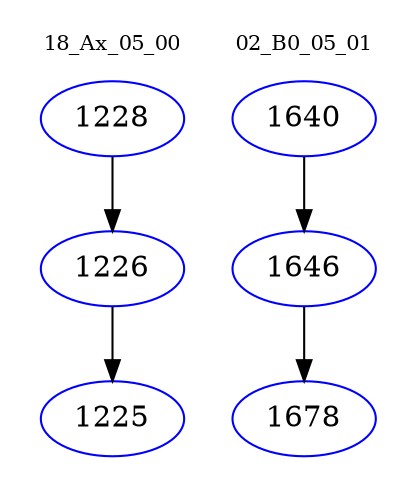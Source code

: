 digraph{
subgraph cluster_0 {
color = white
label = "18_Ax_05_00";
fontsize=10;
T0_1228 [label="1228", color="blue"]
T0_1228 -> T0_1226 [color="black"]
T0_1226 [label="1226", color="blue"]
T0_1226 -> T0_1225 [color="black"]
T0_1225 [label="1225", color="blue"]
}
subgraph cluster_1 {
color = white
label = "02_B0_05_01";
fontsize=10;
T1_1640 [label="1640", color="blue"]
T1_1640 -> T1_1646 [color="black"]
T1_1646 [label="1646", color="blue"]
T1_1646 -> T1_1678 [color="black"]
T1_1678 [label="1678", color="blue"]
}
}
